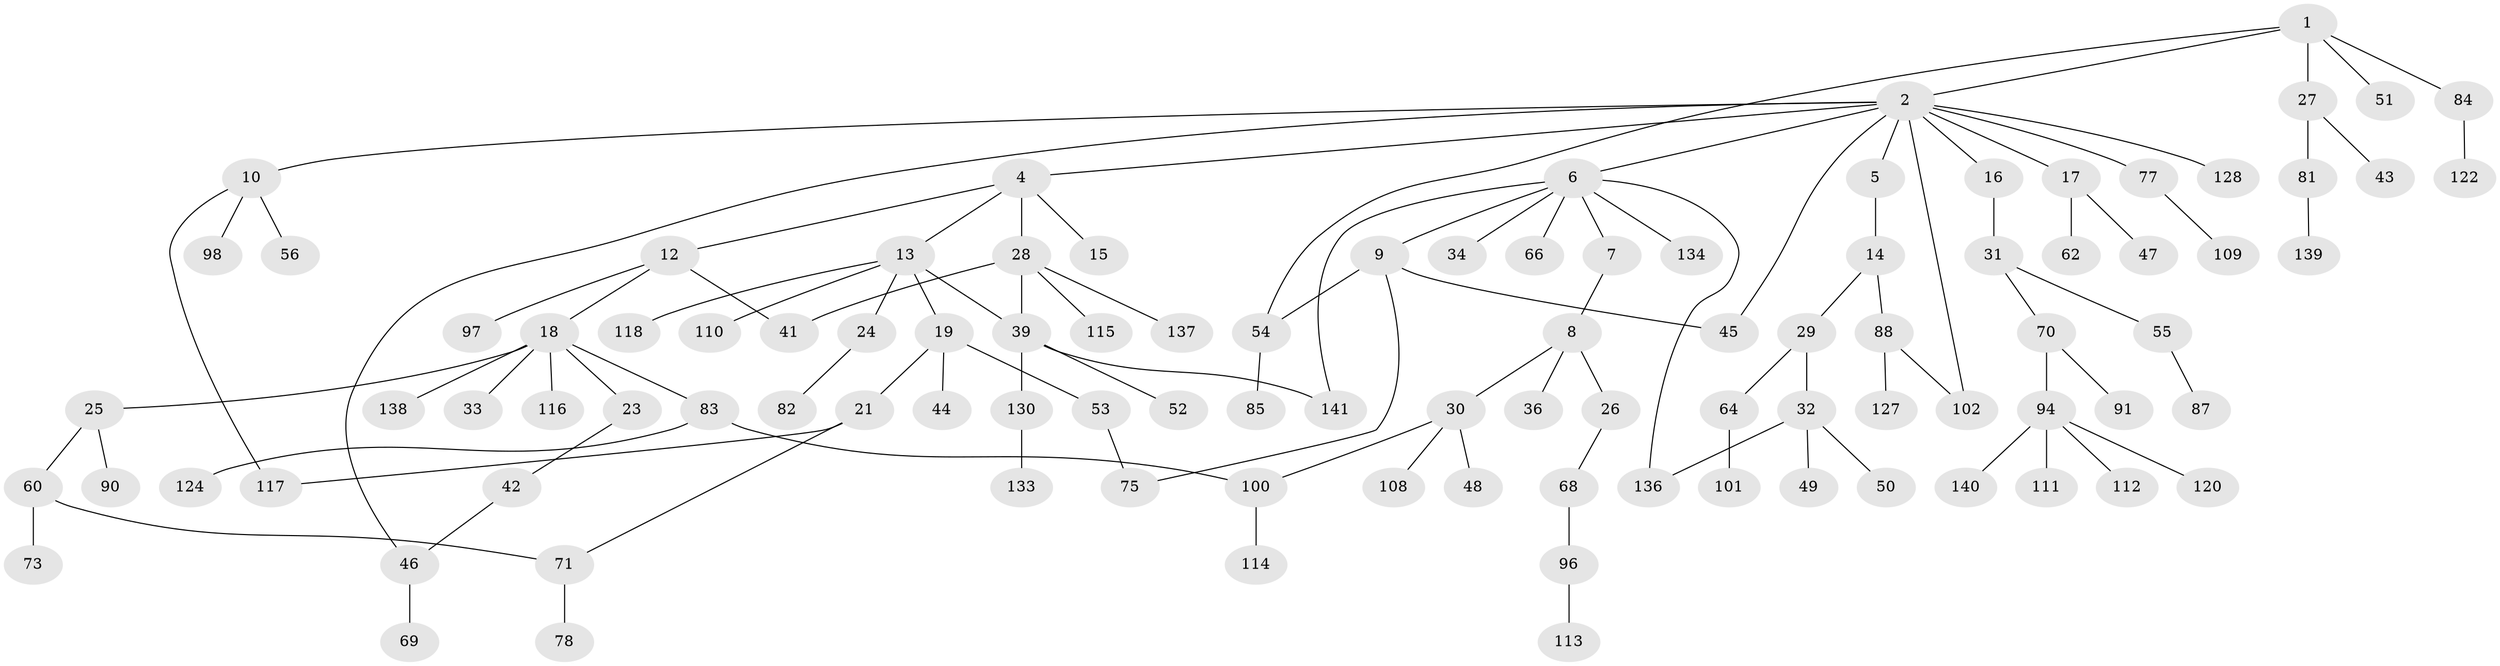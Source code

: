 // original degree distribution, {4: 0.05673758865248227, 6: 0.028368794326241134, 8: 0.0070921985815602835, 5: 0.0425531914893617, 2: 0.3120567375886525, 1: 0.41134751773049644, 3: 0.1347517730496454, 7: 0.0070921985815602835}
// Generated by graph-tools (version 1.1) at 2025/10/02/27/25 16:10:52]
// undirected, 101 vertices, 112 edges
graph export_dot {
graph [start="1"]
  node [color=gray90,style=filled];
  1 [super="+20"];
  2 [super="+3"];
  4 [super="+11"];
  5;
  6 [super="+63"];
  7;
  8;
  9 [super="+95"];
  10 [super="+107"];
  12 [super="+35"];
  13 [super="+74"];
  14 [super="+65"];
  15;
  16;
  17;
  18 [super="+22"];
  19 [super="+58"];
  21 [super="+119"];
  23 [super="+125"];
  24;
  25 [super="+37"];
  26;
  27;
  28 [super="+59"];
  29;
  30 [super="+67"];
  31 [super="+40"];
  32 [super="+38"];
  33;
  34;
  36 [super="+103"];
  39 [super="+61"];
  41 [super="+105"];
  42;
  43;
  44 [super="+57"];
  45;
  46;
  47 [super="+89"];
  48;
  49;
  50;
  51;
  52;
  53;
  54 [super="+76"];
  55;
  56;
  60;
  62 [super="+72"];
  64 [super="+93"];
  66 [super="+126"];
  68 [super="+79"];
  69;
  70;
  71 [super="+129"];
  73;
  75;
  77 [super="+80"];
  78 [super="+104"];
  81 [super="+99"];
  82;
  83 [super="+92"];
  84 [super="+86"];
  85 [super="+132"];
  87;
  88;
  90;
  91;
  94 [super="+106"];
  96 [super="+135"];
  97;
  98;
  100 [super="+121"];
  101;
  102;
  108;
  109;
  110;
  111;
  112;
  113;
  114;
  115 [super="+123"];
  116;
  117;
  118;
  120;
  122;
  124;
  127;
  128;
  130 [super="+131"];
  133;
  134;
  136;
  137;
  138;
  139;
  140;
  141;
  1 -- 2;
  1 -- 27;
  1 -- 54;
  1 -- 51;
  1 -- 84;
  2 -- 6;
  2 -- 10;
  2 -- 17;
  2 -- 45;
  2 -- 128;
  2 -- 4;
  2 -- 5;
  2 -- 102;
  2 -- 77;
  2 -- 46;
  2 -- 16;
  4 -- 12;
  4 -- 13;
  4 -- 28;
  4 -- 15;
  5 -- 14;
  6 -- 7;
  6 -- 9;
  6 -- 34;
  6 -- 141;
  6 -- 136;
  6 -- 66;
  6 -- 134;
  7 -- 8;
  8 -- 26;
  8 -- 30;
  8 -- 36;
  9 -- 75;
  9 -- 54;
  9 -- 45;
  10 -- 56;
  10 -- 98;
  10 -- 117;
  12 -- 18;
  12 -- 97;
  12 -- 41;
  13 -- 19;
  13 -- 24;
  13 -- 39;
  13 -- 110;
  13 -- 118;
  14 -- 29;
  14 -- 88;
  16 -- 31;
  17 -- 47;
  17 -- 62;
  18 -- 23;
  18 -- 25;
  18 -- 33;
  18 -- 116;
  18 -- 138;
  18 -- 83;
  19 -- 21;
  19 -- 44;
  19 -- 53;
  21 -- 117;
  21 -- 71;
  23 -- 42;
  24 -- 82;
  25 -- 90;
  25 -- 60;
  26 -- 68;
  27 -- 43;
  27 -- 81;
  28 -- 41;
  28 -- 115;
  28 -- 137;
  28 -- 39;
  29 -- 32;
  29 -- 64;
  30 -- 48;
  30 -- 108;
  30 -- 100;
  31 -- 70;
  31 -- 55;
  32 -- 50;
  32 -- 136;
  32 -- 49;
  39 -- 52;
  39 -- 130;
  39 -- 141;
  42 -- 46;
  46 -- 69;
  53 -- 75;
  54 -- 85;
  55 -- 87;
  60 -- 71;
  60 -- 73;
  64 -- 101;
  68 -- 96;
  70 -- 91;
  70 -- 94;
  71 -- 78;
  77 -- 109;
  81 -- 139;
  83 -- 124;
  83 -- 100;
  84 -- 122;
  88 -- 127;
  88 -- 102;
  94 -- 112;
  94 -- 120;
  94 -- 140;
  94 -- 111;
  96 -- 113;
  100 -- 114;
  130 -- 133;
}
